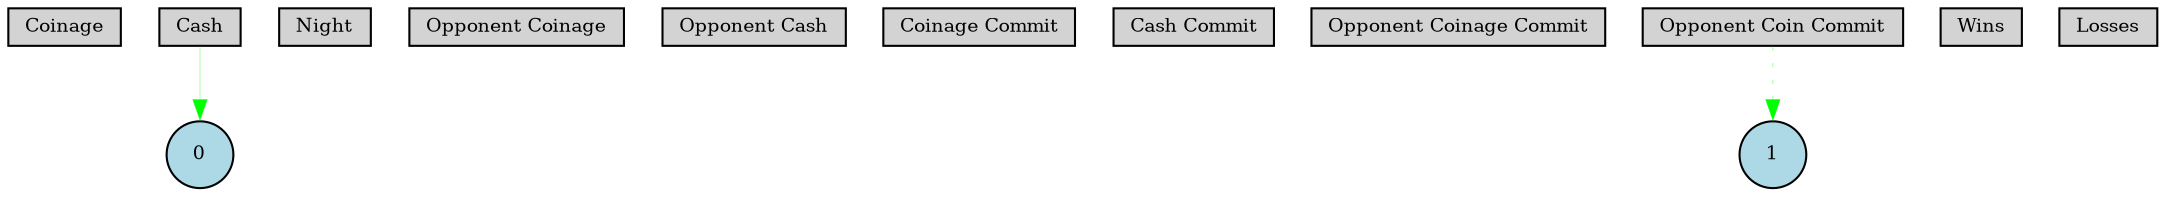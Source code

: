 digraph {
	node [fontsize=9 height=0.2 shape=circle width=0.2]
	Coinage [fillcolor=lightgray shape=box style=filled]
	Cash [fillcolor=lightgray shape=box style=filled]
	Night [fillcolor=lightgray shape=box style=filled]
	"Opponent Coinage" [fillcolor=lightgray shape=box style=filled]
	"Opponent Cash" [fillcolor=lightgray shape=box style=filled]
	"Coinage Commit" [fillcolor=lightgray shape=box style=filled]
	"Cash Commit" [fillcolor=lightgray shape=box style=filled]
	"Opponent Coinage Commit" [fillcolor=lightgray shape=box style=filled]
	"Opponent Coin Commit" [fillcolor=lightgray shape=box style=filled]
	Wins [fillcolor=lightgray shape=box style=filled]
	Losses [fillcolor=lightgray shape=box style=filled]
	0 [fillcolor=lightblue style=filled]
	1 [fillcolor=lightblue style=filled]
	Cash -> 0 [color=green penwidth=0.1555094294682846 style=solid]
	"Opponent Coin Commit" -> 1 [color=green penwidth=0.1776688768370137 style=dotted]
}
